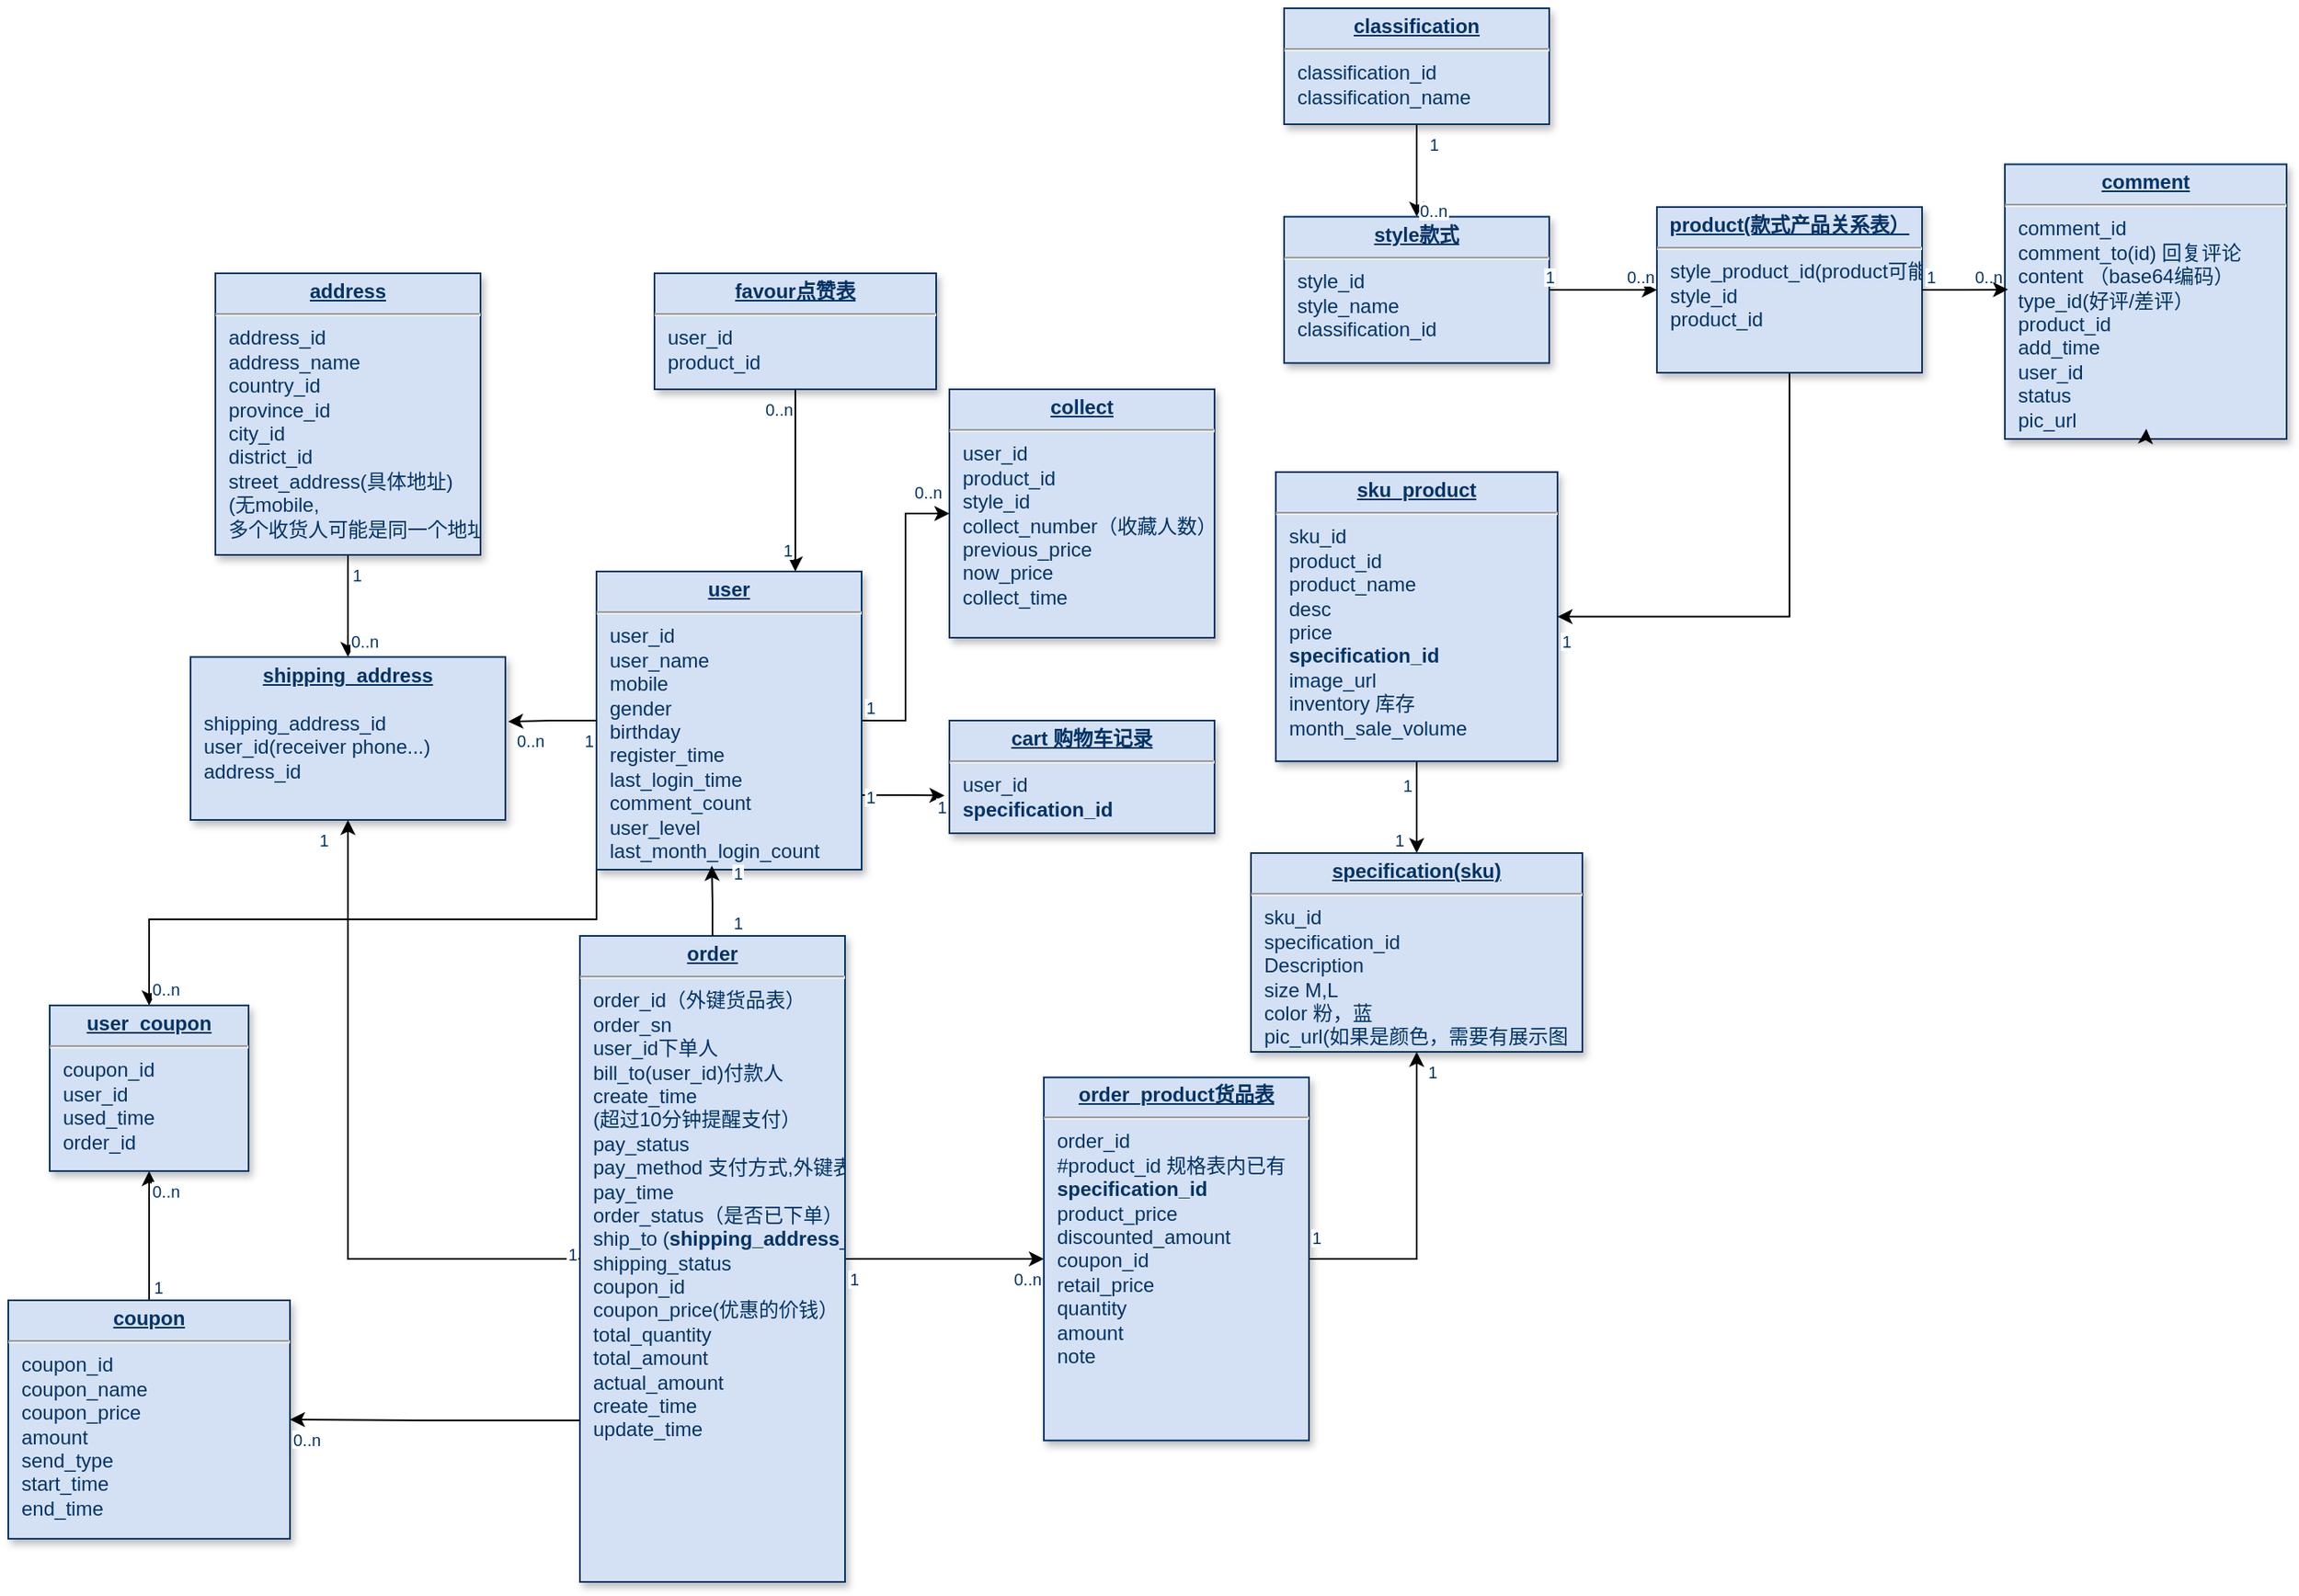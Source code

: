 <mxfile version="24.8.4">
  <diagram name="Page-1" id="efa7a0a1-bf9b-a30e-e6df-94a7791c09e9">
    <mxGraphModel dx="1572" dy="326" grid="1" gridSize="10" guides="1" tooltips="1" connect="1" arrows="1" fold="1" page="1" pageScale="1" pageWidth="826" pageHeight="1169" background="none" math="0" shadow="0">
      <root>
        <mxCell id="0" />
        <mxCell id="1" parent="0" />
        <mxCell id="pCRXO76P7cDvqqVj5QD--149" style="edgeStyle=orthogonalEdgeStyle;rounded=0;orthogonalLoop=1;jettySize=auto;html=1;exitX=1;exitY=0.5;exitDx=0;exitDy=0;entryX=0;entryY=0.5;entryDx=0;entryDy=0;" parent="1" source="19" target="23" edge="1">
          <mxGeometry relative="1" as="geometry" />
        </mxCell>
        <mxCell id="19" value="&lt;p style=&quot;margin: 0px; margin-top: 4px; text-align: center; text-decoration: underline;&quot;&gt;&lt;strong&gt;style款式&lt;/strong&gt;&lt;/p&gt;&lt;hr&gt;&lt;p style=&quot;margin: 0px; margin-left: 8px;&quot;&gt;style_id&lt;br&gt;style_name&lt;/p&gt;&lt;p style=&quot;margin: 0px; margin-left: 8px;&quot;&gt;classification_id&lt;br&gt;&lt;/p&gt;&lt;p style=&quot;margin: 0px; margin-left: 8px;&quot;&gt;&lt;br&gt;&lt;/p&gt;&lt;p style=&quot;margin: 0px; margin-left: 8px;&quot;&gt;&lt;br&gt;&lt;/p&gt;" style="verticalAlign=top;align=left;overflow=fill;fontSize=12;fontFamily=Helvetica;html=1;strokeColor=#003366;shadow=1;fillColor=#D4E1F5;fontColor=#003366" parent="1" vertex="1">
          <mxGeometry x="615" y="225.82" width="160" height="88.36" as="geometry" />
        </mxCell>
        <mxCell id="pCRXO76P7cDvqqVj5QD--150" style="edgeStyle=orthogonalEdgeStyle;rounded=0;orthogonalLoop=1;jettySize=auto;html=1;exitX=0.5;exitY=1;exitDx=0;exitDy=0;" parent="1" source="20" target="24" edge="1">
          <mxGeometry relative="1" as="geometry" />
        </mxCell>
        <mxCell id="20" value="&lt;p style=&quot;margin: 0px; margin-top: 4px; text-align: center; text-decoration: underline;&quot;&gt;&lt;strong&gt;sku_product&lt;/strong&gt;&lt;/p&gt;&lt;hr&gt;&lt;p style=&quot;margin: 0px; margin-left: 8px;&quot;&gt;&lt;span style=&quot;background-color: initial;&quot;&gt;sku_id&lt;/span&gt;&lt;/p&gt;&lt;p style=&quot;margin: 0px; margin-left: 8px;&quot;&gt;&lt;span style=&quot;background-color: initial;&quot;&gt;product_id&lt;/span&gt;&lt;/p&gt;&lt;p style=&quot;margin: 0px; margin-left: 8px;&quot;&gt;&lt;span style=&quot;background-color: initial;&quot;&gt;product_name&lt;/span&gt;&lt;/p&gt;&lt;p style=&quot;margin: 0px; margin-left: 8px;&quot;&gt;&lt;span style=&quot;background-color: initial;&quot;&gt;desc&lt;/span&gt;&lt;br&gt;&lt;/p&gt;&lt;p style=&quot;margin: 0px; margin-left: 8px;&quot;&gt;&lt;span style=&quot;background-color: initial;&quot;&gt;price&lt;/span&gt;&lt;/p&gt;&lt;p style=&quot;margin: 0px; margin-left: 8px;&quot;&gt;&lt;b style=&quot;text-align: center;&quot;&gt;specification_id&lt;/b&gt;&lt;br&gt;&lt;/p&gt;&lt;p style=&quot;margin: 0px; margin-left: 8px;&quot;&gt;&lt;span style=&quot;background-color: initial;&quot;&gt;image_url&lt;/span&gt;&lt;br&gt;&lt;/p&gt;&lt;p style=&quot;margin: 0px; margin-left: 8px;&quot;&gt;&lt;span style=&quot;background-color: initial;&quot;&gt;inventory 库存&lt;/span&gt;&lt;/p&gt;&lt;p style=&quot;margin: 0px; margin-left: 8px;&quot;&gt;&lt;span style=&quot;background-color: initial;&quot;&gt;month_sale_volume&lt;br&gt;&lt;/span&gt;&lt;/p&gt;&lt;p style=&quot;margin: 0px; margin-left: 8px;&quot;&gt;&lt;span style=&quot;background-color: initial;&quot;&gt;&lt;br&gt;&lt;/span&gt;&lt;/p&gt;" style="verticalAlign=top;align=left;overflow=fill;fontSize=12;fontFamily=Helvetica;html=1;strokeColor=#003366;shadow=1;fillColor=#D4E1F5;fontColor=#003366" parent="1" vertex="1">
          <mxGeometry x="610" y="380" width="170" height="174.59" as="geometry" />
        </mxCell>
        <mxCell id="TlY1CKlBj1G1W-nGwboj-119" style="edgeStyle=orthogonalEdgeStyle;rounded=0;orthogonalLoop=1;jettySize=auto;html=1;exitX=0.5;exitY=1;exitDx=0;exitDy=0;entryX=0.5;entryY=0;entryDx=0;entryDy=0;" edge="1" parent="1" source="21" target="pCRXO76P7cDvqqVj5QD--115">
          <mxGeometry relative="1" as="geometry" />
        </mxCell>
        <mxCell id="21" value="&lt;p style=&quot;margin: 0px; margin-top: 4px; text-align: center; text-decoration: underline;&quot;&gt;&lt;strong&gt;address&lt;/strong&gt;&lt;/p&gt;&lt;hr&gt;&lt;p style=&quot;margin: 0px; margin-left: 8px;&quot;&gt;address_id&lt;/p&gt;&lt;p style=&quot;margin: 0px; margin-left: 8px;&quot;&gt;address_name&lt;/p&gt;&lt;p style=&quot;margin: 0px; margin-left: 8px;&quot;&gt;country_id&lt;/p&gt;&lt;p style=&quot;margin: 0px; margin-left: 8px;&quot;&gt;province_id&lt;/p&gt;&lt;p style=&quot;margin: 0px; margin-left: 8px;&quot;&gt;city_id&lt;/p&gt;&lt;p style=&quot;margin: 0px; margin-left: 8px;&quot;&gt;district_id&lt;/p&gt;&lt;p style=&quot;margin: 0px; margin-left: 8px;&quot;&gt;street_address(具体地址)&lt;/p&gt;&lt;p style=&quot;margin: 0px; margin-left: 8px;&quot;&gt;(无mobile,&lt;/p&gt;&lt;p style=&quot;margin: 0px; margin-left: 8px;&quot;&gt;多个收货人可能是同一个地址）&lt;br&gt;&lt;/p&gt;" style="verticalAlign=top;align=left;overflow=fill;fontSize=12;fontFamily=Helvetica;html=1;strokeColor=#003366;shadow=1;fillColor=#D4E1F5;fontColor=#003366" parent="1" vertex="1">
          <mxGeometry x="-30" y="260" width="160" height="170" as="geometry" />
        </mxCell>
        <mxCell id="TlY1CKlBj1G1W-nGwboj-115" style="edgeStyle=orthogonalEdgeStyle;rounded=0;orthogonalLoop=1;jettySize=auto;html=1;exitX=0.5;exitY=1;exitDx=0;exitDy=0;entryX=1;entryY=0.5;entryDx=0;entryDy=0;" edge="1" parent="1" source="23" target="20">
          <mxGeometry relative="1" as="geometry" />
        </mxCell>
        <mxCell id="23" value="&lt;p style=&quot;margin: 0px; margin-top: 4px; text-align: center; text-decoration: underline;&quot;&gt;&lt;b&gt;product(款式产品关系表）&lt;/b&gt;&lt;/p&gt;&lt;hr&gt;&lt;p style=&quot;margin: 0px; margin-left: 8px;&quot;&gt;style_product_id(product可能同时属于style1，style2&lt;/p&gt;&lt;p style=&quot;margin: 0px; margin-left: 8px;&quot;&gt;style_id&lt;/p&gt;&lt;p style=&quot;margin: 0px; margin-left: 8px;&quot;&gt;product_id&lt;/p&gt;&lt;p style=&quot;margin: 0px; margin-left: 8px;&quot;&gt;&lt;br&gt;&lt;/p&gt;" style="verticalAlign=top;align=left;overflow=fill;fontSize=12;fontFamily=Helvetica;html=1;strokeColor=#003366;shadow=1;fillColor=#D4E1F5;fontColor=#003366" parent="1" vertex="1">
          <mxGeometry x="840.0" y="220.0" width="160" height="100" as="geometry" />
        </mxCell>
        <mxCell id="24" value="&lt;p style=&quot;margin: 0px; margin-top: 4px; text-align: center; text-decoration: underline;&quot;&gt;&lt;b&gt;specification(sku)&lt;/b&gt;&lt;/p&gt;&lt;hr&gt;&lt;p style=&quot;margin: 0px; margin-left: 8px;&quot;&gt;&lt;span style=&quot;background-color: initial;&quot;&gt;sku_id&lt;/span&gt;&lt;/p&gt;&lt;p style=&quot;margin: 0px; margin-left: 8px;&quot;&gt;&lt;span style=&quot;background-color: initial;&quot;&gt;specification_id&lt;/span&gt;&lt;br&gt;&lt;/p&gt;&lt;p style=&quot;margin: 0px; margin-left: 8px;&quot;&gt;&lt;span style=&quot;background-color: initial;&quot;&gt;Description&lt;/span&gt;&lt;br&gt;&lt;/p&gt;&lt;p style=&quot;margin: 0px; margin-left: 8px;&quot;&gt;size M,L&lt;/p&gt;&lt;p style=&quot;margin: 0px; margin-left: 8px;&quot;&gt;color 粉，蓝&lt;/p&gt;&lt;p style=&quot;margin: 0px; margin-left: 8px;&quot;&gt;pic_url(如果是颜色，需要有展示图&lt;/p&gt;&lt;p style=&quot;margin: 0px; margin-left: 8px;&quot;&gt;&lt;br&gt;&lt;/p&gt;" style="verticalAlign=top;align=left;overflow=fill;fontSize=12;fontFamily=Helvetica;html=1;strokeColor=#003366;shadow=1;fillColor=#D4E1F5;fontColor=#003366" parent="1" vertex="1">
          <mxGeometry x="595" y="610" width="200" height="120" as="geometry" />
        </mxCell>
        <mxCell id="pCRXO76P7cDvqqVj5QD--153" value="" style="edgeStyle=orthogonalEdgeStyle;rounded=0;orthogonalLoop=1;jettySize=auto;html=1;" parent="1" source="25" target="27" edge="1">
          <mxGeometry relative="1" as="geometry" />
        </mxCell>
        <mxCell id="pCRXO76P7cDvqqVj5QD--166" style="edgeStyle=orthogonalEdgeStyle;rounded=0;orthogonalLoop=1;jettySize=auto;html=1;exitX=0;exitY=0.5;exitDx=0;exitDy=0;" parent="1" source="25" target="pCRXO76P7cDvqqVj5QD--161" edge="1">
          <mxGeometry relative="1" as="geometry">
            <Array as="points">
              <mxPoint x="200" y="650" />
              <mxPoint x="-70" y="650" />
            </Array>
          </mxGeometry>
        </mxCell>
        <mxCell id="TlY1CKlBj1G1W-nGwboj-127" style="edgeStyle=orthogonalEdgeStyle;rounded=0;orthogonalLoop=1;jettySize=auto;html=1;exitX=1;exitY=0.75;exitDx=0;exitDy=0;" edge="1" parent="1" source="25">
          <mxGeometry relative="1" as="geometry">
            <mxPoint x="410" y="575.25" as="targetPoint" />
          </mxGeometry>
        </mxCell>
        <mxCell id="25" value="&lt;p style=&quot;margin: 0px; margin-top: 4px; text-align: center; text-decoration: underline;&quot;&gt;&lt;strong&gt;user&lt;/strong&gt;&lt;/p&gt;&lt;hr&gt;&lt;p style=&quot;margin: 0px; margin-left: 8px;&quot;&gt;user_id&lt;/p&gt;&lt;p style=&quot;margin: 0px; margin-left: 8px;&quot;&gt;user_name&lt;/p&gt;&lt;p style=&quot;margin: 0px; margin-left: 8px;&quot;&gt;mobile&lt;br&gt;&lt;/p&gt;&lt;p style=&quot;margin: 0px; margin-left: 8px;&quot;&gt;gender&lt;/p&gt;&lt;p style=&quot;margin: 0px; margin-left: 8px;&quot;&gt;birthday&lt;/p&gt;&lt;p style=&quot;margin: 0px; margin-left: 8px;&quot;&gt;register_time&lt;/p&gt;&lt;p style=&quot;margin: 0px; margin-left: 8px;&quot;&gt;last_login_time&lt;/p&gt;&lt;p style=&quot;margin: 0px; margin-left: 8px;&quot;&gt;comment_count&lt;/p&gt;&lt;p style=&quot;margin: 0px; margin-left: 8px;&quot;&gt;user_level&lt;/p&gt;&lt;p style=&quot;margin: 0px; margin-left: 8px;&quot;&gt;last_month_login_count&lt;/p&gt;" style="verticalAlign=top;align=left;overflow=fill;fontSize=12;fontFamily=Helvetica;html=1;strokeColor=#003366;shadow=1;fillColor=#D4E1F5;fontColor=#003366" parent="1" vertex="1">
          <mxGeometry x="200" y="440" width="160" height="180" as="geometry" />
        </mxCell>
        <mxCell id="27" value="&lt;p style=&quot;margin: 4px 0px 0px; text-align: center;&quot;&gt;&lt;b&gt;&lt;u&gt;collect&lt;/u&gt;&lt;/b&gt;&lt;br&gt;&lt;/p&gt;&lt;hr&gt;&lt;p style=&quot;margin: 0px; margin-left: 8px;&quot;&gt;user_id&lt;/p&gt;&lt;p style=&quot;margin: 0px; margin-left: 8px;&quot;&gt;product_id&lt;/p&gt;&lt;p style=&quot;margin: 0px; margin-left: 8px;&quot;&gt;style_id&lt;/p&gt;&lt;p style=&quot;margin: 0px; margin-left: 8px;&quot;&gt;collect_number（收藏人数）&lt;/p&gt;&lt;p style=&quot;margin: 0px; margin-left: 8px;&quot;&gt;previous_price&lt;br&gt;&lt;/p&gt;&lt;p style=&quot;margin: 0px; margin-left: 8px;&quot;&gt;now_price&lt;/p&gt;&lt;p style=&quot;margin: 0px; margin-left: 8px;&quot;&gt;collect_time&lt;/p&gt;" style="verticalAlign=top;align=left;overflow=fill;fontSize=12;fontFamily=Helvetica;html=1;strokeColor=#003366;shadow=1;fillColor=#D4E1F5;fontColor=#003366" parent="1" vertex="1">
          <mxGeometry x="413" y="330" width="160" height="150" as="geometry" />
        </mxCell>
        <mxCell id="pCRXO76P7cDvqqVj5QD--140" style="edgeStyle=orthogonalEdgeStyle;rounded=0;orthogonalLoop=1;jettySize=auto;html=1;exitX=1;exitY=0.5;exitDx=0;exitDy=0;entryX=0;entryY=0.5;entryDx=0;entryDy=0;" parent="1" source="33" target="34" edge="1">
          <mxGeometry relative="1" as="geometry" />
        </mxCell>
        <mxCell id="TlY1CKlBj1G1W-nGwboj-105" style="edgeStyle=orthogonalEdgeStyle;rounded=0;orthogonalLoop=1;jettySize=auto;html=1;exitX=0;exitY=0.75;exitDx=0;exitDy=0;entryX=1;entryY=0.5;entryDx=0;entryDy=0;" edge="1" parent="1" source="33" target="pCRXO76P7cDvqqVj5QD--160">
          <mxGeometry relative="1" as="geometry" />
        </mxCell>
        <mxCell id="TlY1CKlBj1G1W-nGwboj-117" style="edgeStyle=orthogonalEdgeStyle;rounded=0;orthogonalLoop=1;jettySize=auto;html=1;exitX=0;exitY=0.5;exitDx=0;exitDy=0;entryX=0.5;entryY=1;entryDx=0;entryDy=0;" edge="1" parent="1" source="33" target="pCRXO76P7cDvqqVj5QD--115">
          <mxGeometry relative="1" as="geometry" />
        </mxCell>
        <mxCell id="33" value="&lt;p style=&quot;margin: 0px; margin-top: 4px; text-align: center; text-decoration: underline;&quot;&gt;&lt;b&gt;order&lt;/b&gt;&lt;/p&gt;&lt;hr&gt;&lt;p style=&quot;margin: 0px; margin-left: 8px;&quot;&gt;order_id&lt;span style=&quot;background-color: initial;&quot;&gt;（外键货品表）&lt;/span&gt;&lt;/p&gt;&lt;p style=&quot;margin: 0px; margin-left: 8px;&quot;&gt;order_sn&lt;/p&gt;&lt;p style=&quot;margin: 0px; margin-left: 8px;&quot;&gt;user_id下单人&lt;/p&gt;&lt;p style=&quot;margin: 0px; margin-left: 8px;&quot;&gt;bill_to(user_id)付款人&lt;/p&gt;&lt;p style=&quot;margin: 0px; margin-left: 8px;&quot;&gt;&lt;span style=&quot;background-color: initial;&quot;&gt;create_time&lt;/span&gt;&lt;br&gt;&lt;/p&gt;&lt;p style=&quot;margin: 0px; margin-left: 8px;&quot;&gt;(超过10分钟提醒支付）&lt;br&gt;&lt;/p&gt;&lt;p style=&quot;margin: 0px; margin-left: 8px;&quot;&gt;pay_status&lt;/p&gt;&lt;p style=&quot;margin: 0px; margin-left: 8px;&quot;&gt;pay_method 支付方式,外键表）&lt;br&gt;&lt;/p&gt;&lt;p style=&quot;margin: 0px; margin-left: 8px;&quot;&gt;pay_time&lt;/p&gt;&lt;p style=&quot;margin: 0px; margin-left: 8px;&quot;&gt;order_status（是否已下单）&lt;/p&gt;&lt;p style=&quot;margin: 0px 0px 0px 8px;&quot;&gt;&lt;span style=&quot;background-color: initial;&quot;&gt;ship_to (&lt;/span&gt;&lt;strong style=&quot;background-color: initial; text-align: center;&quot;&gt;shipping_address&lt;/strong&gt;_id)&lt;br&gt;&lt;/p&gt;&lt;p style=&quot;margin: 0px; margin-left: 8px;&quot;&gt;shipping_status&lt;/p&gt;&lt;p style=&quot;margin: 0px; margin-left: 8px;&quot;&gt;coupon_id&lt;/p&gt;&lt;p style=&quot;margin: 0px; margin-left: 8px;&quot;&gt;coupon_price(优惠的价钱）&lt;/p&gt;&lt;p style=&quot;margin: 0px 0px 0px 8px;&quot;&gt;total_quantity&lt;br&gt;&lt;/p&gt;&lt;p style=&quot;margin: 0px 0px 0px 8px;&quot;&gt;total_amount&lt;/p&gt;&lt;p style=&quot;margin: 0px 0px 0px 8px;&quot;&gt;actual_amount&lt;/p&gt;&lt;p style=&quot;margin: 0px 0px 0px 8px;&quot;&gt;&lt;span style=&quot;background-color: initial;&quot;&gt;create_time&lt;/span&gt;&lt;br&gt;&lt;/p&gt;&lt;p style=&quot;margin: 0px 0px 0px 8px;&quot;&gt;update_time&lt;/p&gt;" style="verticalAlign=top;align=left;overflow=fill;fontSize=12;fontFamily=Helvetica;html=1;strokeColor=#003366;shadow=1;fillColor=#D4E1F5;fontColor=#003366" parent="1" vertex="1">
          <mxGeometry x="190" y="660" width="160" height="390" as="geometry" />
        </mxCell>
        <mxCell id="TlY1CKlBj1G1W-nGwboj-123" style="edgeStyle=orthogonalEdgeStyle;rounded=0;orthogonalLoop=1;jettySize=auto;html=1;exitX=1;exitY=0.5;exitDx=0;exitDy=0;entryX=0.5;entryY=1;entryDx=0;entryDy=0;" edge="1" parent="1" source="34" target="24">
          <mxGeometry relative="1" as="geometry" />
        </mxCell>
        <mxCell id="34" value="&lt;p style=&quot;margin: 0px ; margin-top: 4px ; text-align: center ; text-decoration: underline&quot;&gt;&lt;strong&gt;order_product货品表&lt;/strong&gt;&lt;/p&gt;&lt;hr&gt;&lt;p style=&quot;margin: 0px ; margin-left: 8px&quot;&gt;order_id&lt;/p&gt;&lt;p style=&quot;margin: 0px ; margin-left: 8px&quot;&gt;#product_id 规格表内已有&lt;/p&gt;&lt;p style=&quot;margin: 0px ; margin-left: 8px&quot;&gt;&lt;b&gt;specification_id&lt;/b&gt;&lt;/p&gt;&lt;p style=&quot;margin: 0px ; margin-left: 8px&quot;&gt;product_price&lt;/p&gt;&lt;p style=&quot;margin: 0px ; margin-left: 8px&quot;&gt;discounted_amount&lt;/p&gt;&lt;p style=&quot;margin: 0px ; margin-left: 8px&quot;&gt;coupon_id&lt;/p&gt;&lt;p style=&quot;margin: 0px ; margin-left: 8px&quot;&gt;retail_price&lt;/p&gt;&lt;p style=&quot;margin: 0px ; margin-left: 8px&quot;&gt;quantity&lt;/p&gt;&lt;p style=&quot;margin: 0px ; margin-left: 8px&quot;&gt;amount&lt;/p&gt;&lt;p style=&quot;margin: 0px ; margin-left: 8px&quot;&gt;note&lt;/p&gt;&lt;p style=&quot;margin: 0px ; margin-left: 8px&quot;&gt;&lt;br&gt;&lt;/p&gt;" style="verticalAlign=top;align=left;overflow=fill;fontSize=12;fontFamily=Helvetica;html=1;strokeColor=#003366;shadow=1;fillColor=#D4E1F5;fontColor=#003366" parent="1" vertex="1">
          <mxGeometry x="470" y="745.39" width="160" height="219.23" as="geometry" />
        </mxCell>
        <mxCell id="pCRXO76P7cDvqqVj5QD--114" value="0..n" style="resizable=0;align=left;verticalAlign=top;labelBackgroundColor=#ffffff;fontSize=10;strokeColor=#003366;shadow=1;fillColor=#D4E1F5;fontColor=#003366" parent="1" connectable="0" vertex="1">
          <mxGeometry x="50" y="470.0" as="geometry" />
        </mxCell>
        <mxCell id="pCRXO76P7cDvqqVj5QD--115" value="&lt;p style=&quot;margin: 0px; margin-top: 4px; text-align: center; text-decoration: underline;&quot;&gt;&lt;strong&gt;shipping_address&lt;/strong&gt;&lt;/p&gt;&lt;p style=&quot;margin: 0px; margin-left: 8px;&quot;&gt;&lt;br&gt;&lt;/p&gt;&lt;p style=&quot;margin: 0px; margin-left: 8px;&quot;&gt;shipping_address_id&lt;/p&gt;&lt;p style=&quot;margin: 0px; margin-left: 8px;&quot;&gt;user_id(receiver phone...)&lt;/p&gt;&lt;p style=&quot;margin: 0px; margin-left: 8px;&quot;&gt;address_id&lt;/p&gt;&lt;p style=&quot;margin: 0px; margin-left: 8px;&quot;&gt;&lt;br&gt;&lt;/p&gt;&lt;p style=&quot;margin: 0px; margin-left: 8px;&quot;&gt;&lt;br&gt;&lt;/p&gt;" style="verticalAlign=top;align=left;overflow=fill;fontSize=12;fontFamily=Helvetica;html=1;strokeColor=#003366;shadow=1;fillColor=#D4E1F5;fontColor=#003366" parent="1" vertex="1">
          <mxGeometry x="-45" y="491.64" width="190" height="98.36" as="geometry" />
        </mxCell>
        <mxCell id="pCRXO76P7cDvqqVj5QD--119" value="1" style="resizable=0;align=right;verticalAlign=top;labelBackgroundColor=#ffffff;fontSize=10;strokeColor=#003366;shadow=1;fillColor=#D4E1F5;fontColor=#003366" parent="1" connectable="0" vertex="1">
          <mxGeometry x="39.997" y="590.0" as="geometry" />
        </mxCell>
        <mxCell id="pCRXO76P7cDvqqVj5QD--126" value="1" style="resizable=0;align=right;verticalAlign=top;labelBackgroundColor=#ffffff;fontSize=10;strokeColor=#003366;shadow=1;fillColor=#D4E1F5;fontColor=#003366" parent="1" connectable="0" vertex="1">
          <mxGeometry x="779.997" y="250.003" as="geometry" />
        </mxCell>
        <mxCell id="pCRXO76P7cDvqqVj5QD--130" value="0..n" style="resizable=0;align=left;verticalAlign=top;labelBackgroundColor=#ffffff;fontSize=10;strokeColor=#003366;shadow=1;fillColor=#D4E1F5;fontColor=#003366" parent="1" connectable="0" vertex="1">
          <mxGeometry x="820" y="250.0" as="geometry" />
        </mxCell>
        <mxCell id="pCRXO76P7cDvqqVj5QD--131" value="0..n" style="resizable=0;align=left;verticalAlign=top;labelBackgroundColor=#ffffff;fontSize=10;strokeColor=#003366;shadow=1;fillColor=#D4E1F5;fontColor=#003366" parent="1" connectable="0" vertex="1">
          <mxGeometry x="150.0" y="530.0" as="geometry" />
        </mxCell>
        <mxCell id="pCRXO76P7cDvqqVj5QD--132" value="0..n" style="resizable=0;align=left;verticalAlign=top;labelBackgroundColor=#ffffff;fontSize=10;strokeColor=#003366;shadow=1;fillColor=#D4E1F5;fontColor=#003366" parent="1" connectable="0" vertex="1">
          <mxGeometry x="1030" y="250.0" as="geometry" />
        </mxCell>
        <mxCell id="pCRXO76P7cDvqqVj5QD--136" value="0..n" style="resizable=0;align=left;verticalAlign=top;labelBackgroundColor=#ffffff;fontSize=10;strokeColor=#003366;shadow=1;fillColor=#D4E1F5;fontColor=#003366" parent="1" connectable="0" vertex="1">
          <mxGeometry x="450.003" y="855" as="geometry" />
        </mxCell>
        <mxCell id="pCRXO76P7cDvqqVj5QD--139" value="1" style="resizable=0;align=right;verticalAlign=top;labelBackgroundColor=#ffffff;fontSize=10;strokeColor=#003366;shadow=1;fillColor=#D4E1F5;fontColor=#003366" parent="1" connectable="0" vertex="1">
          <mxGeometry x="360.001" y="855.0" as="geometry" />
        </mxCell>
        <mxCell id="pCRXO76P7cDvqqVj5QD--143" value="1" style="resizable=0;align=left;verticalAlign=top;labelBackgroundColor=#ffffff;fontSize=10;strokeColor=#003366;shadow=1;fillColor=#D4E1F5;fontColor=#003366" parent="1" connectable="0" vertex="1">
          <mxGeometry x="630" y="830" as="geometry" />
        </mxCell>
        <mxCell id="pCRXO76P7cDvqqVj5QD--144" value="1" style="resizable=0;align=right;verticalAlign=top;labelBackgroundColor=#ffffff;fontSize=10;strokeColor=#003366;shadow=1;fillColor=#D4E1F5;fontColor=#003366" parent="1" connectable="0" vertex="1">
          <mxGeometry x="789.997" y="470.0" as="geometry" />
        </mxCell>
        <mxCell id="pCRXO76P7cDvqqVj5QD--145" value="1" style="resizable=0;align=right;verticalAlign=top;labelBackgroundColor=#ffffff;fontSize=10;strokeColor=#003366;shadow=1;fillColor=#D4E1F5;fontColor=#003366" parent="1" connectable="0" vertex="1">
          <mxGeometry x="289.997" y="610.0" as="geometry" />
        </mxCell>
        <mxCell id="pCRXO76P7cDvqqVj5QD--148" value="1" style="resizable=0;align=right;verticalAlign=top;labelBackgroundColor=#ffffff;fontSize=10;strokeColor=#003366;shadow=1;fillColor=#D4E1F5;fontColor=#003366" parent="1" connectable="0" vertex="1">
          <mxGeometry x="190.001" y="840.0" as="geometry" />
        </mxCell>
        <mxCell id="pCRXO76P7cDvqqVj5QD--151" value="1" style="resizable=0;align=right;verticalAlign=top;labelBackgroundColor=#ffffff;fontSize=10;strokeColor=#003366;shadow=1;fillColor=#D4E1F5;fontColor=#003366" parent="1" connectable="0" vertex="1">
          <mxGeometry x="789.997" y="480.0" as="geometry">
            <mxPoint x="-96" y="77" as="offset" />
          </mxGeometry>
        </mxCell>
        <mxCell id="pCRXO76P7cDvqqVj5QD--154" value="1" style="resizable=0;align=right;verticalAlign=top;labelBackgroundColor=#ffffff;fontSize=10;strokeColor=#003366;shadow=1;fillColor=#D4E1F5;fontColor=#003366" parent="1" connectable="0" vertex="1">
          <mxGeometry x="369.997" y="510.0" as="geometry" />
        </mxCell>
        <mxCell id="pCRXO76P7cDvqqVj5QD--155" value="0..n" style="resizable=0;align=left;verticalAlign=top;labelBackgroundColor=#ffffff;fontSize=10;strokeColor=#003366;shadow=1;fillColor=#D4E1F5;fontColor=#003366" parent="1" connectable="0" vertex="1">
          <mxGeometry x="390" y="380.0" as="geometry" />
        </mxCell>
        <mxCell id="pCRXO76P7cDvqqVj5QD--156" value="&lt;p style=&quot;margin: 0px; margin-top: 4px; text-align: center; text-decoration: underline;&quot;&gt;&lt;b&gt;comment&lt;/b&gt;&lt;/p&gt;&lt;hr&gt;&lt;p style=&quot;margin: 0px; margin-left: 8px;&quot;&gt;&lt;span style=&quot;background-color: initial;&quot;&gt;comment_id&lt;/span&gt;&lt;/p&gt;&lt;p style=&quot;margin: 0px; margin-left: 8px;&quot;&gt;&lt;span style=&quot;background-color: initial;&quot;&gt;comment_to(id) 回复评论&lt;/span&gt;&lt;/p&gt;&lt;p style=&quot;margin: 0px; margin-left: 8px;&quot;&gt;&lt;span style=&quot;background-color: initial;&quot;&gt;content （base64编码）&lt;/span&gt;&lt;/p&gt;&lt;p style=&quot;margin: 0px; margin-left: 8px;&quot;&gt;&lt;span style=&quot;background-color: initial;&quot;&gt;type_id(好评/差评）&lt;/span&gt;&lt;/p&gt;&lt;p style=&quot;margin: 0px; margin-left: 8px;&quot;&gt;&lt;span style=&quot;background-color: initial;&quot;&gt;product_id&lt;/span&gt;&lt;/p&gt;&lt;p style=&quot;margin: 0px; margin-left: 8px;&quot;&gt;&lt;span style=&quot;background-color: initial;&quot;&gt;add_time&lt;/span&gt;&lt;br&gt;&lt;/p&gt;&lt;p style=&quot;margin: 0px; margin-left: 8px;&quot;&gt;&lt;span style=&quot;background-color: initial;&quot;&gt;user_id&lt;/span&gt;&lt;/p&gt;&lt;p style=&quot;margin: 0px; margin-left: 8px;&quot;&gt;&lt;span style=&quot;background-color: initial;&quot;&gt;status&lt;/span&gt;&lt;br&gt;&lt;/p&gt;&lt;p style=&quot;margin: 0px; margin-left: 8px;&quot;&gt;pic_url&lt;/p&gt;&lt;p style=&quot;margin: 0px; margin-left: 8px;&quot;&gt;&lt;span style=&quot;background-color: initial;&quot;&gt;&lt;br&gt;&lt;/span&gt;&lt;/p&gt;" style="verticalAlign=top;align=left;overflow=fill;fontSize=12;fontFamily=Helvetica;html=1;strokeColor=#003366;shadow=1;fillColor=#D4E1F5;fontColor=#003366" parent="1" vertex="1">
          <mxGeometry x="1050" y="194.18" width="170" height="165.82" as="geometry" />
        </mxCell>
        <mxCell id="pCRXO76P7cDvqqVj5QD--158" value="1" style="resizable=0;align=right;verticalAlign=top;labelBackgroundColor=#ffffff;fontSize=10;strokeColor=#003366;shadow=1;fillColor=#D4E1F5;fontColor=#003366" parent="1" connectable="0" vertex="1">
          <mxGeometry x="1009.997" y="250.0" as="geometry" />
        </mxCell>
        <mxCell id="pCRXO76P7cDvqqVj5QD--170" style="edgeStyle=orthogonalEdgeStyle;rounded=0;orthogonalLoop=1;jettySize=auto;html=1;exitX=0.5;exitY=0;exitDx=0;exitDy=0;" parent="1" source="pCRXO76P7cDvqqVj5QD--160" target="pCRXO76P7cDvqqVj5QD--161" edge="1">
          <mxGeometry relative="1" as="geometry" />
        </mxCell>
        <mxCell id="pCRXO76P7cDvqqVj5QD--160" value="&lt;p style=&quot;margin: 0px; margin-top: 4px; text-align: center; text-decoration: underline;&quot;&gt;&lt;b&gt;coupon&lt;/b&gt;&lt;/p&gt;&lt;hr&gt;&lt;p style=&quot;margin: 0px; margin-left: 8px;&quot;&gt;&lt;span style=&quot;background-color: initial;&quot;&gt;coupon_id&lt;/span&gt;&lt;/p&gt;&lt;p style=&quot;margin: 0px; margin-left: 8px;&quot;&gt;&lt;span style=&quot;background-color: initial;&quot;&gt;coupon_name&lt;/span&gt;&lt;/p&gt;&lt;p style=&quot;margin: 0px; margin-left: 8px;&quot;&gt;coupon_price&lt;/p&gt;&lt;p style=&quot;margin: 0px; margin-left: 8px;&quot;&gt;amount&lt;/p&gt;&lt;p style=&quot;margin: 0px; margin-left: 8px;&quot;&gt;&lt;span style=&quot;background-color: initial;&quot;&gt;send_type&lt;/span&gt;&lt;/p&gt;&lt;p style=&quot;margin: 0px; margin-left: 8px;&quot;&gt;&lt;span style=&quot;background-color: initial;&quot;&gt;start_time&lt;/span&gt;&lt;/p&gt;&lt;p style=&quot;margin: 0px; margin-left: 8px;&quot;&gt;&lt;span style=&quot;background-color: initial;&quot;&gt;end_time&lt;/span&gt;&lt;/p&gt;&lt;p style=&quot;margin: 0px; margin-left: 8px;&quot;&gt;&lt;br&gt;&lt;/p&gt;&lt;p style=&quot;margin: 0px; margin-left: 8px;&quot;&gt;&lt;span style=&quot;background-color: initial;&quot;&gt;&lt;br&gt;&lt;/span&gt;&lt;/p&gt;" style="verticalAlign=top;align=left;overflow=fill;fontSize=12;fontFamily=Helvetica;html=1;strokeColor=#003366;shadow=1;fillColor=#D4E1F5;fontColor=#003366" parent="1" vertex="1">
          <mxGeometry x="-155" y="880" width="170" height="143.95" as="geometry" />
        </mxCell>
        <mxCell id="pCRXO76P7cDvqqVj5QD--161" value="&lt;p style=&quot;margin: 0px; margin-top: 4px; text-align: center; text-decoration: underline;&quot;&gt;&lt;b&gt;user_coupon&lt;/b&gt;&lt;/p&gt;&lt;hr&gt;&lt;p style=&quot;margin: 0px; margin-left: 8px;&quot;&gt;&lt;span style=&quot;background-color: initial;&quot;&gt;coupon_id&lt;/span&gt;&lt;/p&gt;&lt;p style=&quot;margin: 0px; margin-left: 8px;&quot;&gt;&lt;span style=&quot;background-color: initial;&quot;&gt;user_id&lt;/span&gt;&lt;/p&gt;&lt;p style=&quot;margin: 0px; margin-left: 8px;&quot;&gt;&lt;span style=&quot;background-color: initial;&quot;&gt;used_time&lt;/span&gt;&lt;/p&gt;&lt;p style=&quot;margin: 0px; margin-left: 8px;&quot;&gt;&lt;span style=&quot;background-color: initial;&quot;&gt;order_id&lt;/span&gt;&lt;/p&gt;&lt;p style=&quot;margin: 0px; margin-left: 8px;&quot;&gt;&lt;br&gt;&lt;/p&gt;&lt;p style=&quot;margin: 0px; margin-left: 8px;&quot;&gt;&lt;br&gt;&lt;/p&gt;&lt;p style=&quot;margin: 0px; margin-left: 8px;&quot;&gt;&lt;br&gt;&lt;/p&gt;&lt;p style=&quot;margin: 0px; margin-left: 8px;&quot;&gt;&lt;span style=&quot;background-color: initial;&quot;&gt;&lt;br&gt;&lt;/span&gt;&lt;/p&gt;" style="verticalAlign=top;align=left;overflow=fill;fontSize=12;fontFamily=Helvetica;html=1;strokeColor=#003366;shadow=1;fillColor=#D4E1F5;fontColor=#003366" parent="1" vertex="1">
          <mxGeometry x="-130" y="701.96" width="120" height="100" as="geometry" />
        </mxCell>
        <mxCell id="pCRXO76P7cDvqqVj5QD--165" value="0..n" style="resizable=0;align=left;verticalAlign=top;labelBackgroundColor=#ffffff;fontSize=10;strokeColor=#003366;shadow=1;fillColor=#D4E1F5;fontColor=#003366" parent="1" connectable="0" vertex="1">
          <mxGeometry x="15.003" y="951.98" as="geometry" />
        </mxCell>
        <mxCell id="pCRXO76P7cDvqqVj5QD--167" value="1" style="resizable=0;align=right;verticalAlign=top;labelBackgroundColor=#ffffff;fontSize=10;strokeColor=#003366;shadow=1;fillColor=#D4E1F5;fontColor=#003366" parent="1" connectable="0" vertex="1">
          <mxGeometry x="-59.999" y="860.0" as="geometry" />
        </mxCell>
        <mxCell id="pCRXO76P7cDvqqVj5QD--169" value="0..n" style="resizable=0;align=left;verticalAlign=top;labelBackgroundColor=#ffffff;fontSize=10;strokeColor=#003366;shadow=1;fillColor=#D4E1F5;fontColor=#003366" parent="1" connectable="0" vertex="1">
          <mxGeometry x="-70" y="680.0" as="geometry" />
        </mxCell>
        <mxCell id="pCRXO76P7cDvqqVj5QD--171" value="0..n" style="resizable=0;align=left;verticalAlign=top;labelBackgroundColor=#ffffff;fontSize=10;strokeColor=#003366;shadow=1;fillColor=#D4E1F5;fontColor=#003366" parent="1" connectable="0" vertex="1">
          <mxGeometry x="-70" y="801.96" as="geometry" />
        </mxCell>
        <mxCell id="pCRXO76P7cDvqqVj5QD--176" style="edgeStyle=orthogonalEdgeStyle;rounded=0;orthogonalLoop=1;jettySize=auto;html=1;exitX=0.5;exitY=1;exitDx=0;exitDy=0;entryX=0.75;entryY=0;entryDx=0;entryDy=0;" parent="1" source="pCRXO76P7cDvqqVj5QD--173" target="25" edge="1">
          <mxGeometry relative="1" as="geometry" />
        </mxCell>
        <mxCell id="pCRXO76P7cDvqqVj5QD--173" value="&lt;p style=&quot;margin: 0px; margin-top: 4px; text-align: center; text-decoration: underline;&quot;&gt;&lt;strong&gt;favour点赞表&lt;/strong&gt;&lt;/p&gt;&lt;hr&gt;&lt;p style=&quot;margin: 0px; margin-left: 8px;&quot;&gt;&lt;span style=&quot;background-color: initial;&quot;&gt;user_id&lt;/span&gt;&lt;/p&gt;&lt;p style=&quot;margin: 0px; margin-left: 8px;&quot;&gt;&lt;span style=&quot;background-color: initial;&quot;&gt;product_id&lt;/span&gt;&lt;/p&gt;&lt;p style=&quot;margin: 0px; margin-left: 8px;&quot;&gt;&lt;br&gt;&lt;/p&gt;&lt;p style=&quot;margin: 0px; margin-left: 8px;&quot;&gt;&lt;span style=&quot;background-color: initial;&quot;&gt;&lt;br&gt;&lt;/span&gt;&lt;/p&gt;" style="verticalAlign=top;align=left;overflow=fill;fontSize=12;fontFamily=Helvetica;html=1;strokeColor=#003366;shadow=1;fillColor=#D4E1F5;fontColor=#003366" parent="1" vertex="1">
          <mxGeometry x="235" y="260" width="170" height="70" as="geometry" />
        </mxCell>
        <mxCell id="pCRXO76P7cDvqqVj5QD--174" style="edgeStyle=orthogonalEdgeStyle;rounded=0;orthogonalLoop=1;jettySize=auto;html=1;exitX=0.5;exitY=1;exitDx=0;exitDy=0;" parent="1" source="pCRXO76P7cDvqqVj5QD--173" target="pCRXO76P7cDvqqVj5QD--173" edge="1">
          <mxGeometry relative="1" as="geometry" />
        </mxCell>
        <mxCell id="pCRXO76P7cDvqqVj5QD--175" value="1" style="resizable=0;align=right;verticalAlign=top;labelBackgroundColor=#ffffff;fontSize=10;strokeColor=#003366;shadow=1;fillColor=#D4E1F5;fontColor=#003366" parent="1" connectable="0" vertex="1">
          <mxGeometry x="319.997" y="415.0" as="geometry" />
        </mxCell>
        <mxCell id="pCRXO76P7cDvqqVj5QD--177" value="1" style="resizable=0;align=right;verticalAlign=top;labelBackgroundColor=#ffffff;fontSize=10;strokeColor=#003366;shadow=1;fillColor=#D4E1F5;fontColor=#003366" parent="1" connectable="0" vertex="1">
          <mxGeometry x="199.997" y="530.0" as="geometry" />
        </mxCell>
        <mxCell id="pCRXO76P7cDvqqVj5QD--178" value="0..n" style="resizable=0;align=left;verticalAlign=top;labelBackgroundColor=#ffffff;fontSize=10;strokeColor=#003366;shadow=1;fillColor=#D4E1F5;fontColor=#003366" parent="1" connectable="0" vertex="1">
          <mxGeometry x="300" y="330.0" as="geometry" />
        </mxCell>
        <mxCell id="TlY1CKlBj1G1W-nGwboj-101" style="edgeStyle=orthogonalEdgeStyle;rounded=0;orthogonalLoop=1;jettySize=auto;html=1;exitX=0.5;exitY=1;exitDx=0;exitDy=0;entryX=0.502;entryY=0.963;entryDx=0;entryDy=0;entryPerimeter=0;" edge="1" parent="1" source="pCRXO76P7cDvqqVj5QD--156" target="pCRXO76P7cDvqqVj5QD--156">
          <mxGeometry relative="1" as="geometry" />
        </mxCell>
        <mxCell id="TlY1CKlBj1G1W-nGwboj-107" style="edgeStyle=orthogonalEdgeStyle;rounded=0;orthogonalLoop=1;jettySize=auto;html=1;exitX=0.5;exitY=1;exitDx=0;exitDy=0;entryX=0.5;entryY=0;entryDx=0;entryDy=0;" edge="1" parent="1" source="TlY1CKlBj1G1W-nGwboj-106" target="19">
          <mxGeometry relative="1" as="geometry" />
        </mxCell>
        <mxCell id="TlY1CKlBj1G1W-nGwboj-106" value="&lt;p style=&quot;margin: 0px; margin-top: 4px; text-align: center; text-decoration: underline;&quot;&gt;&lt;b&gt;classification&lt;/b&gt;&lt;/p&gt;&lt;hr&gt;&lt;p style=&quot;margin: 0px; margin-left: 8px;&quot;&gt;classification_id&lt;/p&gt;&lt;p style=&quot;margin: 0px; margin-left: 8px;&quot;&gt;&lt;span style=&quot;background-color: initial;&quot;&gt;classification_name&lt;/span&gt;&lt;/p&gt;" style="verticalAlign=top;align=left;overflow=fill;fontSize=12;fontFamily=Helvetica;html=1;strokeColor=#003366;shadow=1;fillColor=#D4E1F5;fontColor=#003366" vertex="1" parent="1">
          <mxGeometry x="615" y="100" width="160" height="70" as="geometry" />
        </mxCell>
        <mxCell id="TlY1CKlBj1G1W-nGwboj-108" value="1" style="resizable=0;align=right;verticalAlign=top;labelBackgroundColor=#ffffff;fontSize=10;strokeColor=#003366;shadow=1;fillColor=#D4E1F5;fontColor=#003366" connectable="0" vertex="1" parent="1">
          <mxGeometry x="709.997" y="170.003" as="geometry" />
        </mxCell>
        <mxCell id="TlY1CKlBj1G1W-nGwboj-109" value="0..n" style="resizable=0;align=left;verticalAlign=top;labelBackgroundColor=#ffffff;fontSize=10;strokeColor=#003366;shadow=1;fillColor=#D4E1F5;fontColor=#003366" connectable="0" vertex="1" parent="1">
          <mxGeometry x="695" y="210.0" as="geometry" />
        </mxCell>
        <mxCell id="TlY1CKlBj1G1W-nGwboj-111" value="1" style="resizable=0;align=left;verticalAlign=top;labelBackgroundColor=#ffffff;fontSize=10;strokeColor=#003366;shadow=1;fillColor=#D4E1F5;fontColor=#003366" connectable="0" vertex="1" parent="1">
          <mxGeometry x="680" y="590" as="geometry" />
        </mxCell>
        <mxCell id="TlY1CKlBj1G1W-nGwboj-116" style="edgeStyle=orthogonalEdgeStyle;rounded=0;orthogonalLoop=1;jettySize=auto;html=1;exitX=1;exitY=0.5;exitDx=0;exitDy=0;entryX=0.011;entryY=0.456;entryDx=0;entryDy=0;entryPerimeter=0;" edge="1" parent="1" source="23" target="pCRXO76P7cDvqqVj5QD--156">
          <mxGeometry relative="1" as="geometry" />
        </mxCell>
        <mxCell id="TlY1CKlBj1G1W-nGwboj-118" style="edgeStyle=orthogonalEdgeStyle;rounded=0;orthogonalLoop=1;jettySize=auto;html=1;exitX=0;exitY=0.5;exitDx=0;exitDy=0;entryX=1.009;entryY=0.396;entryDx=0;entryDy=0;entryPerimeter=0;" edge="1" parent="1" source="25" target="pCRXO76P7cDvqqVj5QD--115">
          <mxGeometry relative="1" as="geometry" />
        </mxCell>
        <mxCell id="TlY1CKlBj1G1W-nGwboj-120" value="1" style="resizable=0;align=right;verticalAlign=top;labelBackgroundColor=#ffffff;fontSize=10;strokeColor=#003366;shadow=1;fillColor=#D4E1F5;fontColor=#003366" connectable="0" vertex="1" parent="1">
          <mxGeometry x="59.997" y="430.0" as="geometry" />
        </mxCell>
        <mxCell id="TlY1CKlBj1G1W-nGwboj-121" value="1" style="resizable=0;align=right;verticalAlign=top;labelBackgroundColor=#ffffff;fontSize=10;strokeColor=#003366;shadow=1;fillColor=#D4E1F5;fontColor=#003366" connectable="0" vertex="1" parent="1">
          <mxGeometry x="289.997" y="640.0" as="geometry" />
        </mxCell>
        <mxCell id="TlY1CKlBj1G1W-nGwboj-122" style="edgeStyle=orthogonalEdgeStyle;rounded=0;orthogonalLoop=1;jettySize=auto;html=1;exitX=0.5;exitY=0;exitDx=0;exitDy=0;entryX=0.435;entryY=0.987;entryDx=0;entryDy=0;entryPerimeter=0;" edge="1" parent="1" source="33" target="25">
          <mxGeometry relative="1" as="geometry" />
        </mxCell>
        <mxCell id="TlY1CKlBj1G1W-nGwboj-124" value="1" style="resizable=0;align=left;verticalAlign=top;labelBackgroundColor=#ffffff;fontSize=10;strokeColor=#003366;shadow=1;fillColor=#D4E1F5;fontColor=#003366" connectable="0" vertex="1" parent="1">
          <mxGeometry x="700" y="730" as="geometry" />
        </mxCell>
        <mxCell id="TlY1CKlBj1G1W-nGwboj-125" value="&lt;p style=&quot;margin: 4px 0px 0px; text-align: center;&quot;&gt;&lt;b&gt;&lt;u&gt;cart 购物车记录&lt;/u&gt;&lt;/b&gt;&lt;/p&gt;&lt;hr&gt;&lt;p style=&quot;margin: 0px; margin-left: 8px;&quot;&gt;user_id&lt;/p&gt;&lt;p style=&quot;margin: 0px; margin-left: 8px;&quot;&gt;&lt;b&gt;specification_id&lt;/b&gt;&lt;br&gt;&lt;/p&gt;&lt;p style=&quot;margin: 0px; margin-left: 8px;&quot;&gt;&lt;br&gt;&lt;/p&gt;" style="verticalAlign=top;align=left;overflow=fill;fontSize=12;fontFamily=Helvetica;html=1;strokeColor=#003366;shadow=1;fillColor=#D4E1F5;fontColor=#003366" vertex="1" parent="1">
          <mxGeometry x="413" y="530" width="160" height="68.04" as="geometry" />
        </mxCell>
        <mxCell id="TlY1CKlBj1G1W-nGwboj-128" value="1" style="resizable=0;align=right;verticalAlign=top;labelBackgroundColor=#ffffff;fontSize=10;strokeColor=#003366;shadow=1;fillColor=#D4E1F5;fontColor=#003366" connectable="0" vertex="1" parent="1">
          <mxGeometry x="369.997" y="564.02" as="geometry" />
        </mxCell>
        <mxCell id="TlY1CKlBj1G1W-nGwboj-129" value="1" style="resizable=0;align=right;verticalAlign=top;labelBackgroundColor=#ffffff;fontSize=10;strokeColor=#003366;shadow=1;fillColor=#D4E1F5;fontColor=#003366" connectable="0" vertex="1" parent="1">
          <mxGeometry x="412.997" y="570.0" as="geometry" />
        </mxCell>
      </root>
    </mxGraphModel>
  </diagram>
</mxfile>
